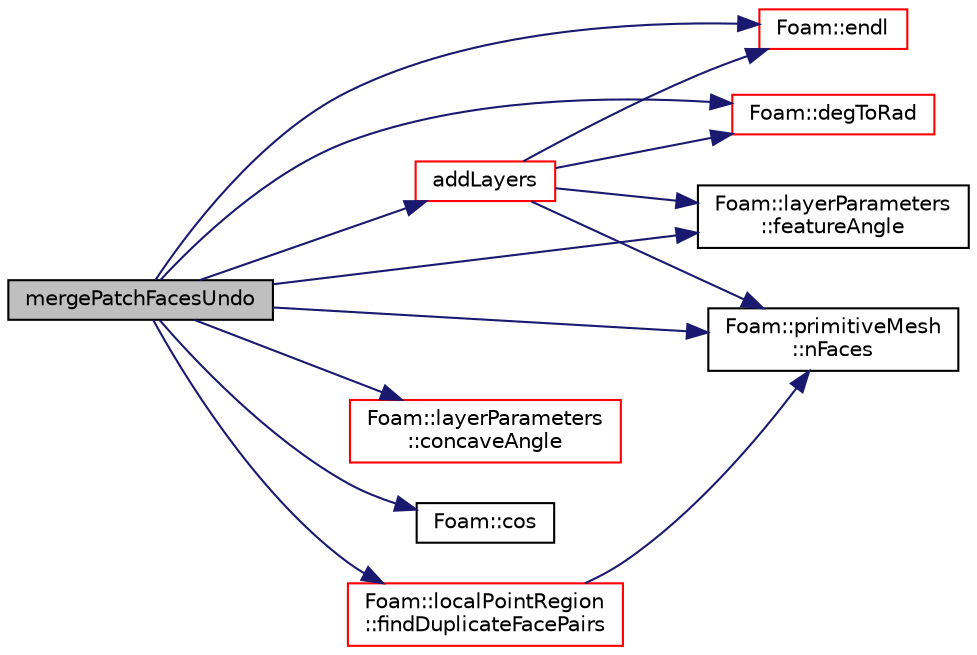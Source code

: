 digraph "mergePatchFacesUndo"
{
  bgcolor="transparent";
  edge [fontname="Helvetica",fontsize="10",labelfontname="Helvetica",labelfontsize="10"];
  node [fontname="Helvetica",fontsize="10",shape=record];
  rankdir="LR";
  Node1 [label="mergePatchFacesUndo",height=0.2,width=0.4,color="black", fillcolor="grey75", style="filled", fontcolor="black"];
  Node1 -> Node2 [color="midnightblue",fontsize="10",style="solid",fontname="Helvetica"];
  Node2 [label="addLayers",height=0.2,width=0.4,color="red",URL="$a02426.html#a2654851d1ffedc26e8ff1424f7097ba6",tooltip="Add cell layers. "];
  Node2 -> Node3 [color="midnightblue",fontsize="10",style="solid",fontname="Helvetica"];
  Node3 [label="Foam::endl",height=0.2,width=0.4,color="red",URL="$a10974.html#a2db8fe02a0d3909e9351bb4275b23ce4",tooltip="Add newline and flush stream. "];
  Node2 -> Node4 [color="midnightblue",fontsize="10",style="solid",fontname="Helvetica"];
  Node4 [label="Foam::primitiveMesh\l::nFaces",height=0.2,width=0.4,color="black",URL="$a02008.html#a9be088de373a98524a153de7da0e92e8"];
  Node2 -> Node5 [color="midnightblue",fontsize="10",style="solid",fontname="Helvetica"];
  Node5 [label="Foam::degToRad",height=0.2,width=0.4,color="red",URL="$a10974.html#af706f965be4d1457b0f1e7fade1c0118",tooltip="Conversion from degrees to radians. "];
  Node2 -> Node6 [color="midnightblue",fontsize="10",style="solid",fontname="Helvetica"];
  Node6 [label="Foam::layerParameters\l::featureAngle",height=0.2,width=0.4,color="black",URL="$a01300.html#a198431c3999aba7157ac7d4490937485"];
  Node1 -> Node7 [color="midnightblue",fontsize="10",style="solid",fontname="Helvetica"];
  Node7 [label="Foam::layerParameters\l::concaveAngle",height=0.2,width=0.4,color="red",URL="$a01300.html#a54743d9f08f7fd504a2cbe04ba8511c5"];
  Node1 -> Node8 [color="midnightblue",fontsize="10",style="solid",fontname="Helvetica"];
  Node8 [label="Foam::cos",height=0.2,width=0.4,color="black",URL="$a10974.html#aebb41a148f7cf44b63e12f69e487e49f"];
  Node1 -> Node5 [color="midnightblue",fontsize="10",style="solid",fontname="Helvetica"];
  Node1 -> Node3 [color="midnightblue",fontsize="10",style="solid",fontname="Helvetica"];
  Node1 -> Node6 [color="midnightblue",fontsize="10",style="solid",fontname="Helvetica"];
  Node1 -> Node9 [color="midnightblue",fontsize="10",style="solid",fontname="Helvetica"];
  Node9 [label="Foam::localPointRegion\l::findDuplicateFacePairs",height=0.2,width=0.4,color="red",URL="$a01406.html#ada4b8f94bf6f76d8d4342d0d169ce358",tooltip="Helper routine to find all baffles (two boundary faces. "];
  Node9 -> Node4 [color="midnightblue",fontsize="10",style="solid",fontname="Helvetica"];
  Node1 -> Node4 [color="midnightblue",fontsize="10",style="solid",fontname="Helvetica"];
}
